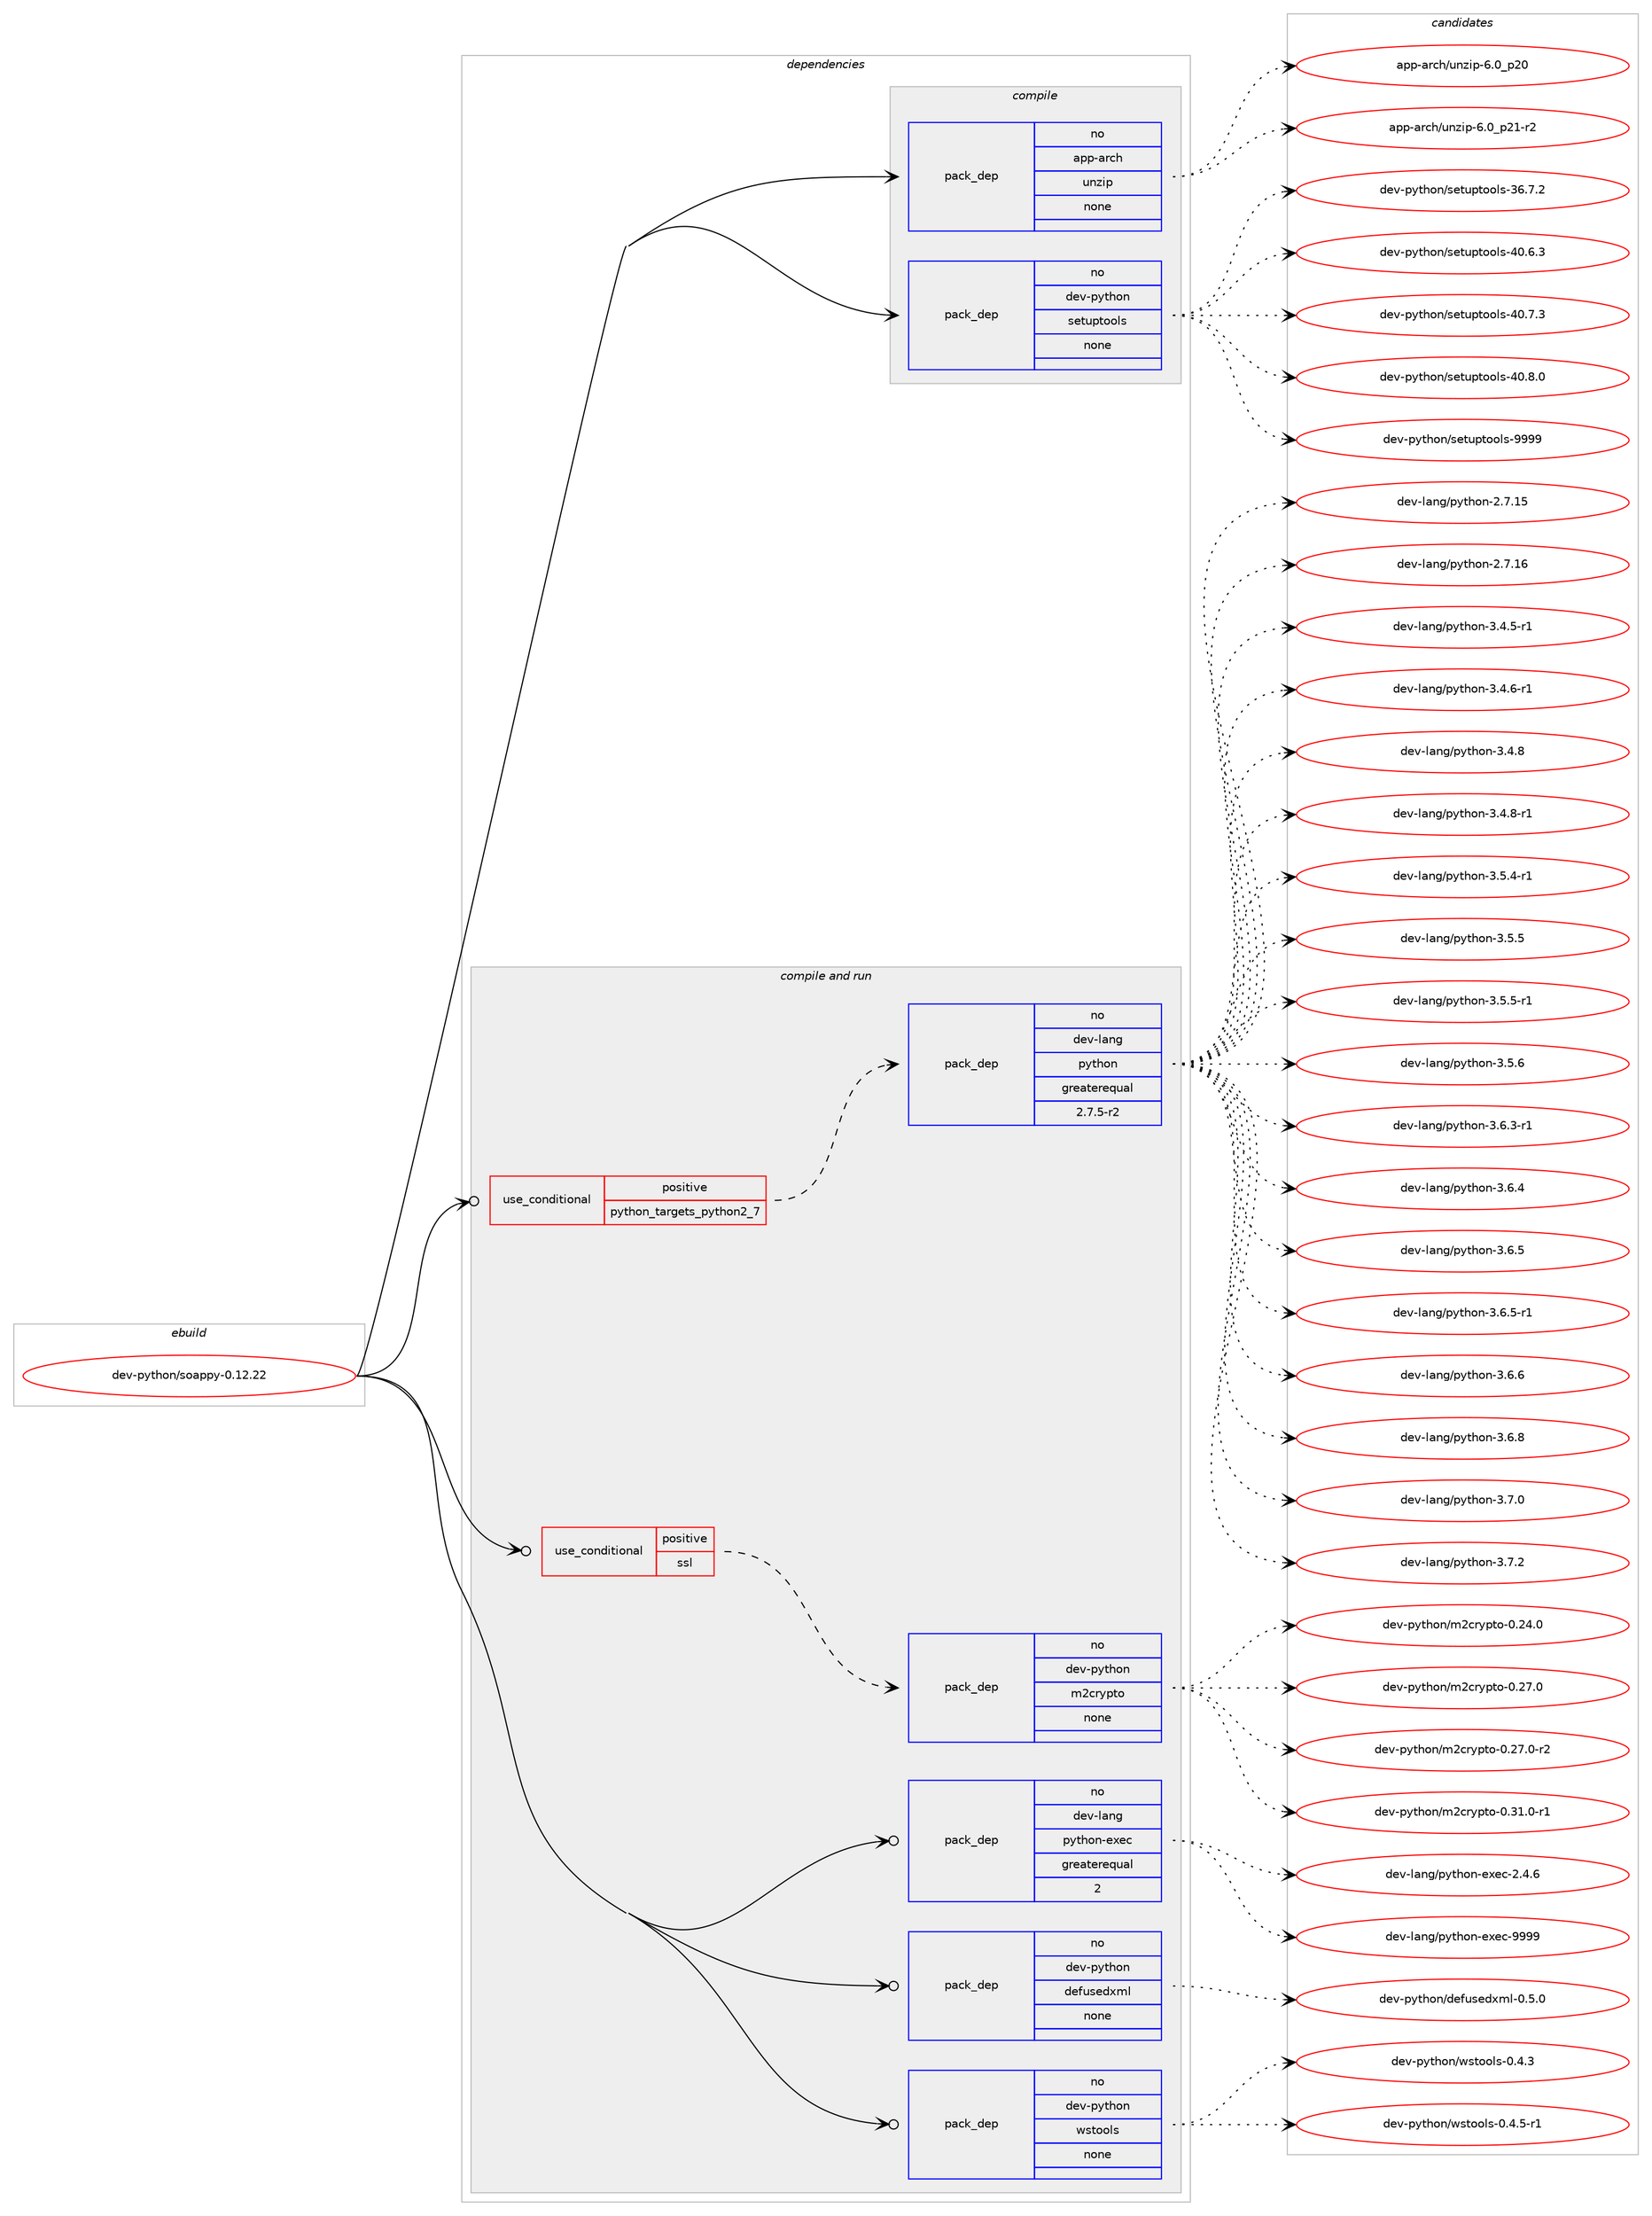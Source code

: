 digraph prolog {

# *************
# Graph options
# *************

newrank=true;
concentrate=true;
compound=true;
graph [rankdir=LR,fontname=Helvetica,fontsize=10,ranksep=1.5];#, ranksep=2.5, nodesep=0.2];
edge  [arrowhead=vee];
node  [fontname=Helvetica,fontsize=10];

# **********
# The ebuild
# **********

subgraph cluster_leftcol {
color=gray;
rank=same;
label=<<i>ebuild</i>>;
id [label="dev-python/soappy-0.12.22", color=red, width=4, href="../dev-python/soappy-0.12.22.svg"];
}

# ****************
# The dependencies
# ****************

subgraph cluster_midcol {
color=gray;
label=<<i>dependencies</i>>;
subgraph cluster_compile {
fillcolor="#eeeeee";
style=filled;
label=<<i>compile</i>>;
subgraph pack1033464 {
dependency1441573 [label=<<TABLE BORDER="0" CELLBORDER="1" CELLSPACING="0" CELLPADDING="4" WIDTH="220"><TR><TD ROWSPAN="6" CELLPADDING="30">pack_dep</TD></TR><TR><TD WIDTH="110">no</TD></TR><TR><TD>app-arch</TD></TR><TR><TD>unzip</TD></TR><TR><TD>none</TD></TR><TR><TD></TD></TR></TABLE>>, shape=none, color=blue];
}
id:e -> dependency1441573:w [weight=20,style="solid",arrowhead="vee"];
subgraph pack1033465 {
dependency1441574 [label=<<TABLE BORDER="0" CELLBORDER="1" CELLSPACING="0" CELLPADDING="4" WIDTH="220"><TR><TD ROWSPAN="6" CELLPADDING="30">pack_dep</TD></TR><TR><TD WIDTH="110">no</TD></TR><TR><TD>dev-python</TD></TR><TR><TD>setuptools</TD></TR><TR><TD>none</TD></TR><TR><TD></TD></TR></TABLE>>, shape=none, color=blue];
}
id:e -> dependency1441574:w [weight=20,style="solid",arrowhead="vee"];
}
subgraph cluster_compileandrun {
fillcolor="#eeeeee";
style=filled;
label=<<i>compile and run</i>>;
subgraph cond384747 {
dependency1441575 [label=<<TABLE BORDER="0" CELLBORDER="1" CELLSPACING="0" CELLPADDING="4"><TR><TD ROWSPAN="3" CELLPADDING="10">use_conditional</TD></TR><TR><TD>positive</TD></TR><TR><TD>python_targets_python2_7</TD></TR></TABLE>>, shape=none, color=red];
subgraph pack1033466 {
dependency1441576 [label=<<TABLE BORDER="0" CELLBORDER="1" CELLSPACING="0" CELLPADDING="4" WIDTH="220"><TR><TD ROWSPAN="6" CELLPADDING="30">pack_dep</TD></TR><TR><TD WIDTH="110">no</TD></TR><TR><TD>dev-lang</TD></TR><TR><TD>python</TD></TR><TR><TD>greaterequal</TD></TR><TR><TD>2.7.5-r2</TD></TR></TABLE>>, shape=none, color=blue];
}
dependency1441575:e -> dependency1441576:w [weight=20,style="dashed",arrowhead="vee"];
}
id:e -> dependency1441575:w [weight=20,style="solid",arrowhead="odotvee"];
subgraph cond384748 {
dependency1441577 [label=<<TABLE BORDER="0" CELLBORDER="1" CELLSPACING="0" CELLPADDING="4"><TR><TD ROWSPAN="3" CELLPADDING="10">use_conditional</TD></TR><TR><TD>positive</TD></TR><TR><TD>ssl</TD></TR></TABLE>>, shape=none, color=red];
subgraph pack1033467 {
dependency1441578 [label=<<TABLE BORDER="0" CELLBORDER="1" CELLSPACING="0" CELLPADDING="4" WIDTH="220"><TR><TD ROWSPAN="6" CELLPADDING="30">pack_dep</TD></TR><TR><TD WIDTH="110">no</TD></TR><TR><TD>dev-python</TD></TR><TR><TD>m2crypto</TD></TR><TR><TD>none</TD></TR><TR><TD></TD></TR></TABLE>>, shape=none, color=blue];
}
dependency1441577:e -> dependency1441578:w [weight=20,style="dashed",arrowhead="vee"];
}
id:e -> dependency1441577:w [weight=20,style="solid",arrowhead="odotvee"];
subgraph pack1033468 {
dependency1441579 [label=<<TABLE BORDER="0" CELLBORDER="1" CELLSPACING="0" CELLPADDING="4" WIDTH="220"><TR><TD ROWSPAN="6" CELLPADDING="30">pack_dep</TD></TR><TR><TD WIDTH="110">no</TD></TR><TR><TD>dev-lang</TD></TR><TR><TD>python-exec</TD></TR><TR><TD>greaterequal</TD></TR><TR><TD>2</TD></TR></TABLE>>, shape=none, color=blue];
}
id:e -> dependency1441579:w [weight=20,style="solid",arrowhead="odotvee"];
subgraph pack1033469 {
dependency1441580 [label=<<TABLE BORDER="0" CELLBORDER="1" CELLSPACING="0" CELLPADDING="4" WIDTH="220"><TR><TD ROWSPAN="6" CELLPADDING="30">pack_dep</TD></TR><TR><TD WIDTH="110">no</TD></TR><TR><TD>dev-python</TD></TR><TR><TD>defusedxml</TD></TR><TR><TD>none</TD></TR><TR><TD></TD></TR></TABLE>>, shape=none, color=blue];
}
id:e -> dependency1441580:w [weight=20,style="solid",arrowhead="odotvee"];
subgraph pack1033470 {
dependency1441581 [label=<<TABLE BORDER="0" CELLBORDER="1" CELLSPACING="0" CELLPADDING="4" WIDTH="220"><TR><TD ROWSPAN="6" CELLPADDING="30">pack_dep</TD></TR><TR><TD WIDTH="110">no</TD></TR><TR><TD>dev-python</TD></TR><TR><TD>wstools</TD></TR><TR><TD>none</TD></TR><TR><TD></TD></TR></TABLE>>, shape=none, color=blue];
}
id:e -> dependency1441581:w [weight=20,style="solid",arrowhead="odotvee"];
}
subgraph cluster_run {
fillcolor="#eeeeee";
style=filled;
label=<<i>run</i>>;
}
}

# **************
# The candidates
# **************

subgraph cluster_choices {
rank=same;
color=gray;
label=<<i>candidates</i>>;

subgraph choice1033464 {
color=black;
nodesep=1;
choice971121124597114991044711711012210511245544648951125048 [label="app-arch/unzip-6.0_p20", color=red, width=4,href="../app-arch/unzip-6.0_p20.svg"];
choice9711211245971149910447117110122105112455446489511250494511450 [label="app-arch/unzip-6.0_p21-r2", color=red, width=4,href="../app-arch/unzip-6.0_p21-r2.svg"];
dependency1441573:e -> choice971121124597114991044711711012210511245544648951125048:w [style=dotted,weight="100"];
dependency1441573:e -> choice9711211245971149910447117110122105112455446489511250494511450:w [style=dotted,weight="100"];
}
subgraph choice1033465 {
color=black;
nodesep=1;
choice100101118451121211161041111104711510111611711211611111110811545515446554650 [label="dev-python/setuptools-36.7.2", color=red, width=4,href="../dev-python/setuptools-36.7.2.svg"];
choice100101118451121211161041111104711510111611711211611111110811545524846544651 [label="dev-python/setuptools-40.6.3", color=red, width=4,href="../dev-python/setuptools-40.6.3.svg"];
choice100101118451121211161041111104711510111611711211611111110811545524846554651 [label="dev-python/setuptools-40.7.3", color=red, width=4,href="../dev-python/setuptools-40.7.3.svg"];
choice100101118451121211161041111104711510111611711211611111110811545524846564648 [label="dev-python/setuptools-40.8.0", color=red, width=4,href="../dev-python/setuptools-40.8.0.svg"];
choice10010111845112121116104111110471151011161171121161111111081154557575757 [label="dev-python/setuptools-9999", color=red, width=4,href="../dev-python/setuptools-9999.svg"];
dependency1441574:e -> choice100101118451121211161041111104711510111611711211611111110811545515446554650:w [style=dotted,weight="100"];
dependency1441574:e -> choice100101118451121211161041111104711510111611711211611111110811545524846544651:w [style=dotted,weight="100"];
dependency1441574:e -> choice100101118451121211161041111104711510111611711211611111110811545524846554651:w [style=dotted,weight="100"];
dependency1441574:e -> choice100101118451121211161041111104711510111611711211611111110811545524846564648:w [style=dotted,weight="100"];
dependency1441574:e -> choice10010111845112121116104111110471151011161171121161111111081154557575757:w [style=dotted,weight="100"];
}
subgraph choice1033466 {
color=black;
nodesep=1;
choice10010111845108971101034711212111610411111045504655464953 [label="dev-lang/python-2.7.15", color=red, width=4,href="../dev-lang/python-2.7.15.svg"];
choice10010111845108971101034711212111610411111045504655464954 [label="dev-lang/python-2.7.16", color=red, width=4,href="../dev-lang/python-2.7.16.svg"];
choice1001011184510897110103471121211161041111104551465246534511449 [label="dev-lang/python-3.4.5-r1", color=red, width=4,href="../dev-lang/python-3.4.5-r1.svg"];
choice1001011184510897110103471121211161041111104551465246544511449 [label="dev-lang/python-3.4.6-r1", color=red, width=4,href="../dev-lang/python-3.4.6-r1.svg"];
choice100101118451089711010347112121116104111110455146524656 [label="dev-lang/python-3.4.8", color=red, width=4,href="../dev-lang/python-3.4.8.svg"];
choice1001011184510897110103471121211161041111104551465246564511449 [label="dev-lang/python-3.4.8-r1", color=red, width=4,href="../dev-lang/python-3.4.8-r1.svg"];
choice1001011184510897110103471121211161041111104551465346524511449 [label="dev-lang/python-3.5.4-r1", color=red, width=4,href="../dev-lang/python-3.5.4-r1.svg"];
choice100101118451089711010347112121116104111110455146534653 [label="dev-lang/python-3.5.5", color=red, width=4,href="../dev-lang/python-3.5.5.svg"];
choice1001011184510897110103471121211161041111104551465346534511449 [label="dev-lang/python-3.5.5-r1", color=red, width=4,href="../dev-lang/python-3.5.5-r1.svg"];
choice100101118451089711010347112121116104111110455146534654 [label="dev-lang/python-3.5.6", color=red, width=4,href="../dev-lang/python-3.5.6.svg"];
choice1001011184510897110103471121211161041111104551465446514511449 [label="dev-lang/python-3.6.3-r1", color=red, width=4,href="../dev-lang/python-3.6.3-r1.svg"];
choice100101118451089711010347112121116104111110455146544652 [label="dev-lang/python-3.6.4", color=red, width=4,href="../dev-lang/python-3.6.4.svg"];
choice100101118451089711010347112121116104111110455146544653 [label="dev-lang/python-3.6.5", color=red, width=4,href="../dev-lang/python-3.6.5.svg"];
choice1001011184510897110103471121211161041111104551465446534511449 [label="dev-lang/python-3.6.5-r1", color=red, width=4,href="../dev-lang/python-3.6.5-r1.svg"];
choice100101118451089711010347112121116104111110455146544654 [label="dev-lang/python-3.6.6", color=red, width=4,href="../dev-lang/python-3.6.6.svg"];
choice100101118451089711010347112121116104111110455146544656 [label="dev-lang/python-3.6.8", color=red, width=4,href="../dev-lang/python-3.6.8.svg"];
choice100101118451089711010347112121116104111110455146554648 [label="dev-lang/python-3.7.0", color=red, width=4,href="../dev-lang/python-3.7.0.svg"];
choice100101118451089711010347112121116104111110455146554650 [label="dev-lang/python-3.7.2", color=red, width=4,href="../dev-lang/python-3.7.2.svg"];
dependency1441576:e -> choice10010111845108971101034711212111610411111045504655464953:w [style=dotted,weight="100"];
dependency1441576:e -> choice10010111845108971101034711212111610411111045504655464954:w [style=dotted,weight="100"];
dependency1441576:e -> choice1001011184510897110103471121211161041111104551465246534511449:w [style=dotted,weight="100"];
dependency1441576:e -> choice1001011184510897110103471121211161041111104551465246544511449:w [style=dotted,weight="100"];
dependency1441576:e -> choice100101118451089711010347112121116104111110455146524656:w [style=dotted,weight="100"];
dependency1441576:e -> choice1001011184510897110103471121211161041111104551465246564511449:w [style=dotted,weight="100"];
dependency1441576:e -> choice1001011184510897110103471121211161041111104551465346524511449:w [style=dotted,weight="100"];
dependency1441576:e -> choice100101118451089711010347112121116104111110455146534653:w [style=dotted,weight="100"];
dependency1441576:e -> choice1001011184510897110103471121211161041111104551465346534511449:w [style=dotted,weight="100"];
dependency1441576:e -> choice100101118451089711010347112121116104111110455146534654:w [style=dotted,weight="100"];
dependency1441576:e -> choice1001011184510897110103471121211161041111104551465446514511449:w [style=dotted,weight="100"];
dependency1441576:e -> choice100101118451089711010347112121116104111110455146544652:w [style=dotted,weight="100"];
dependency1441576:e -> choice100101118451089711010347112121116104111110455146544653:w [style=dotted,weight="100"];
dependency1441576:e -> choice1001011184510897110103471121211161041111104551465446534511449:w [style=dotted,weight="100"];
dependency1441576:e -> choice100101118451089711010347112121116104111110455146544654:w [style=dotted,weight="100"];
dependency1441576:e -> choice100101118451089711010347112121116104111110455146544656:w [style=dotted,weight="100"];
dependency1441576:e -> choice100101118451089711010347112121116104111110455146554648:w [style=dotted,weight="100"];
dependency1441576:e -> choice100101118451089711010347112121116104111110455146554650:w [style=dotted,weight="100"];
}
subgraph choice1033467 {
color=black;
nodesep=1;
choice1001011184511212111610411111047109509911412111211611145484650524648 [label="dev-python/m2crypto-0.24.0", color=red, width=4,href="../dev-python/m2crypto-0.24.0.svg"];
choice1001011184511212111610411111047109509911412111211611145484650554648 [label="dev-python/m2crypto-0.27.0", color=red, width=4,href="../dev-python/m2crypto-0.27.0.svg"];
choice10010111845112121116104111110471095099114121112116111454846505546484511450 [label="dev-python/m2crypto-0.27.0-r2", color=red, width=4,href="../dev-python/m2crypto-0.27.0-r2.svg"];
choice10010111845112121116104111110471095099114121112116111454846514946484511449 [label="dev-python/m2crypto-0.31.0-r1", color=red, width=4,href="../dev-python/m2crypto-0.31.0-r1.svg"];
dependency1441578:e -> choice1001011184511212111610411111047109509911412111211611145484650524648:w [style=dotted,weight="100"];
dependency1441578:e -> choice1001011184511212111610411111047109509911412111211611145484650554648:w [style=dotted,weight="100"];
dependency1441578:e -> choice10010111845112121116104111110471095099114121112116111454846505546484511450:w [style=dotted,weight="100"];
dependency1441578:e -> choice10010111845112121116104111110471095099114121112116111454846514946484511449:w [style=dotted,weight="100"];
}
subgraph choice1033468 {
color=black;
nodesep=1;
choice1001011184510897110103471121211161041111104510112010199455046524654 [label="dev-lang/python-exec-2.4.6", color=red, width=4,href="../dev-lang/python-exec-2.4.6.svg"];
choice10010111845108971101034711212111610411111045101120101994557575757 [label="dev-lang/python-exec-9999", color=red, width=4,href="../dev-lang/python-exec-9999.svg"];
dependency1441579:e -> choice1001011184510897110103471121211161041111104510112010199455046524654:w [style=dotted,weight="100"];
dependency1441579:e -> choice10010111845108971101034711212111610411111045101120101994557575757:w [style=dotted,weight="100"];
}
subgraph choice1033469 {
color=black;
nodesep=1;
choice1001011184511212111610411111047100101102117115101100120109108454846534648 [label="dev-python/defusedxml-0.5.0", color=red, width=4,href="../dev-python/defusedxml-0.5.0.svg"];
dependency1441580:e -> choice1001011184511212111610411111047100101102117115101100120109108454846534648:w [style=dotted,weight="100"];
}
subgraph choice1033470 {
color=black;
nodesep=1;
choice1001011184511212111610411111047119115116111111108115454846524651 [label="dev-python/wstools-0.4.3", color=red, width=4,href="../dev-python/wstools-0.4.3.svg"];
choice10010111845112121116104111110471191151161111111081154548465246534511449 [label="dev-python/wstools-0.4.5-r1", color=red, width=4,href="../dev-python/wstools-0.4.5-r1.svg"];
dependency1441581:e -> choice1001011184511212111610411111047119115116111111108115454846524651:w [style=dotted,weight="100"];
dependency1441581:e -> choice10010111845112121116104111110471191151161111111081154548465246534511449:w [style=dotted,weight="100"];
}
}

}
